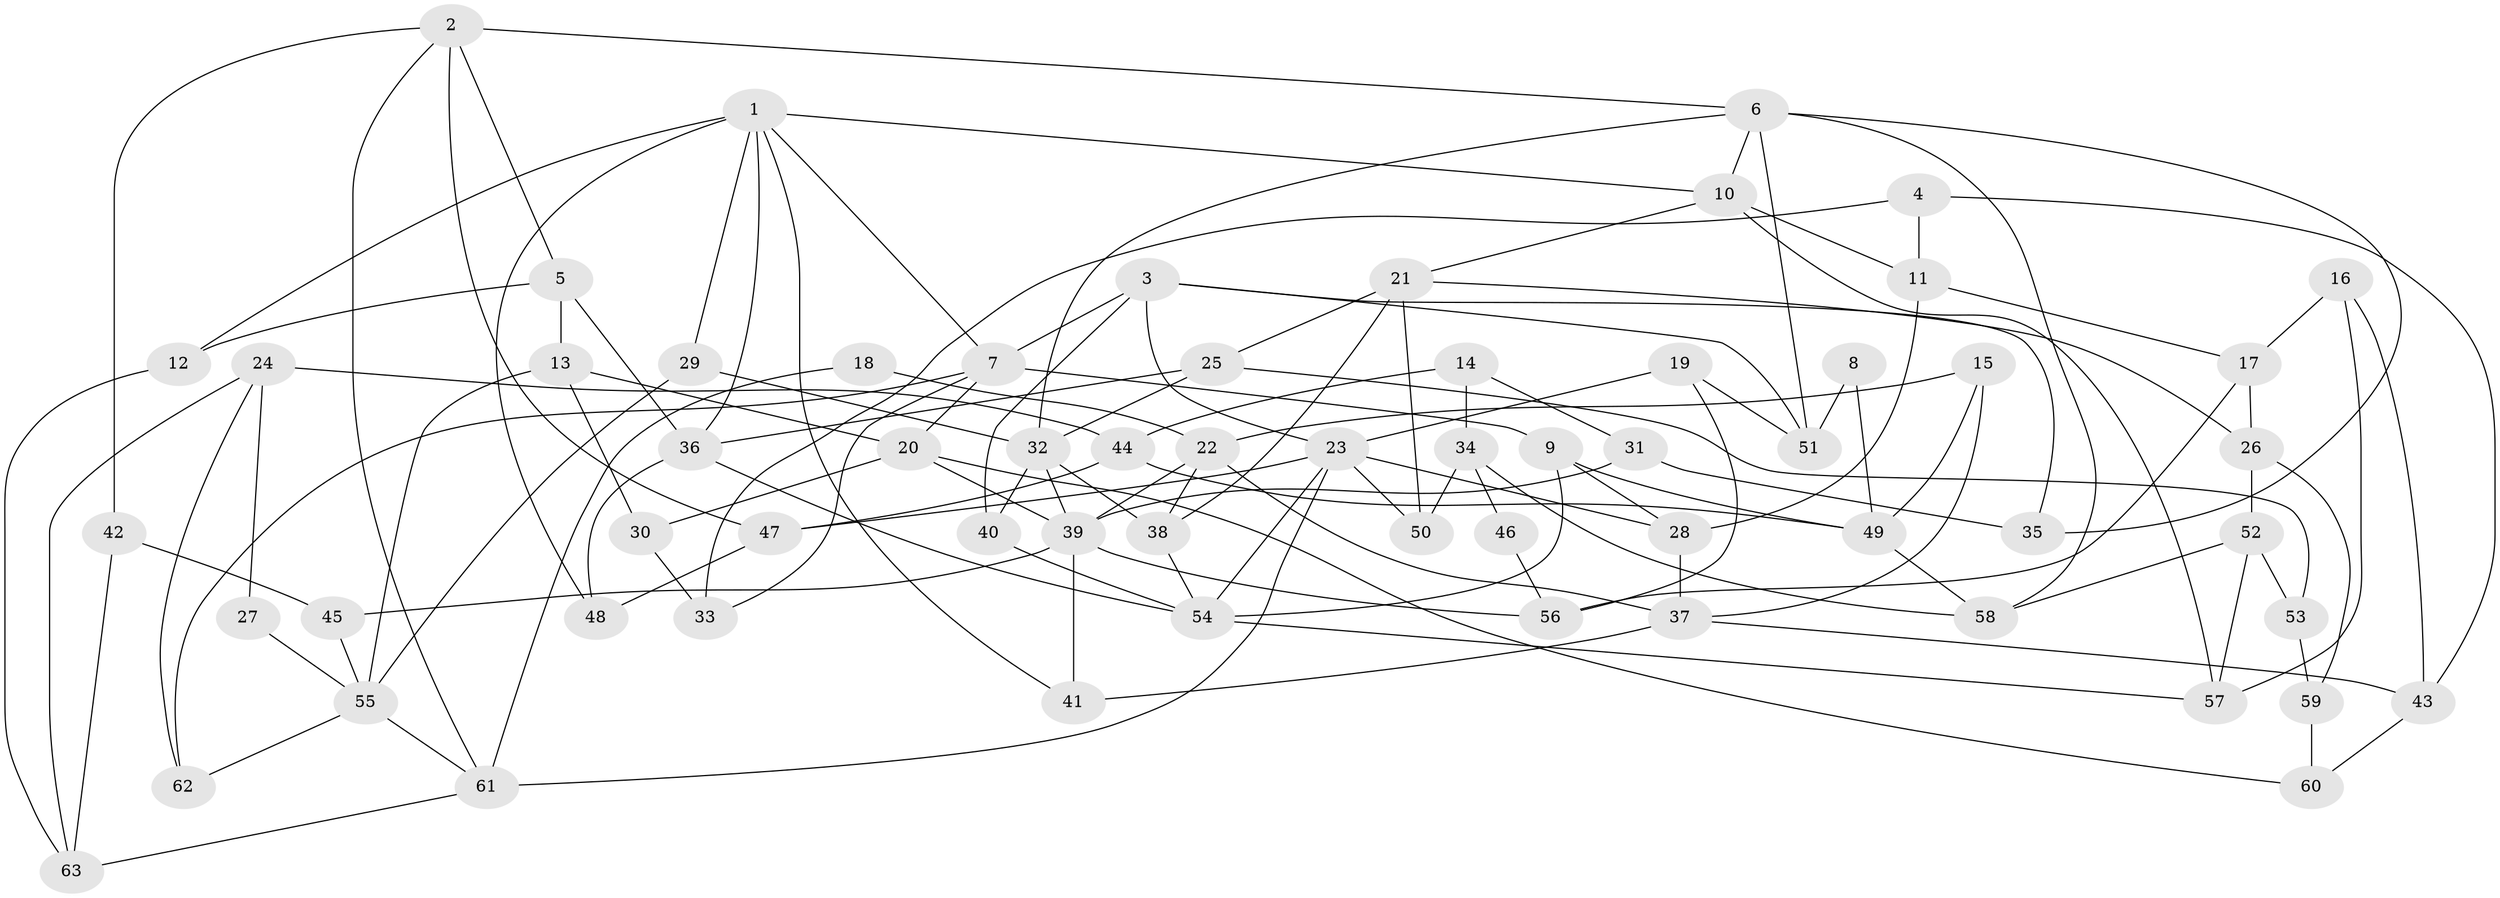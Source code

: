 // Generated by graph-tools (version 1.1) at 2025/49/03/09/25 04:49:03]
// undirected, 63 vertices, 126 edges
graph export_dot {
graph [start="1"]
  node [color=gray90,style=filled];
  1;
  2;
  3;
  4;
  5;
  6;
  7;
  8;
  9;
  10;
  11;
  12;
  13;
  14;
  15;
  16;
  17;
  18;
  19;
  20;
  21;
  22;
  23;
  24;
  25;
  26;
  27;
  28;
  29;
  30;
  31;
  32;
  33;
  34;
  35;
  36;
  37;
  38;
  39;
  40;
  41;
  42;
  43;
  44;
  45;
  46;
  47;
  48;
  49;
  50;
  51;
  52;
  53;
  54;
  55;
  56;
  57;
  58;
  59;
  60;
  61;
  62;
  63;
  1 -- 29;
  1 -- 7;
  1 -- 10;
  1 -- 12;
  1 -- 36;
  1 -- 41;
  1 -- 48;
  2 -- 5;
  2 -- 47;
  2 -- 6;
  2 -- 42;
  2 -- 61;
  3 -- 7;
  3 -- 23;
  3 -- 35;
  3 -- 40;
  3 -- 51;
  4 -- 43;
  4 -- 11;
  4 -- 33;
  5 -- 12;
  5 -- 36;
  5 -- 13;
  6 -- 10;
  6 -- 32;
  6 -- 35;
  6 -- 51;
  6 -- 58;
  7 -- 9;
  7 -- 33;
  7 -- 20;
  7 -- 62;
  8 -- 51;
  8 -- 49;
  9 -- 28;
  9 -- 54;
  9 -- 49;
  10 -- 21;
  10 -- 11;
  10 -- 57;
  11 -- 17;
  11 -- 28;
  12 -- 63;
  13 -- 55;
  13 -- 20;
  13 -- 30;
  14 -- 31;
  14 -- 34;
  14 -- 44;
  15 -- 37;
  15 -- 22;
  15 -- 49;
  16 -- 57;
  16 -- 17;
  16 -- 43;
  17 -- 26;
  17 -- 56;
  18 -- 22;
  18 -- 61;
  19 -- 51;
  19 -- 23;
  19 -- 56;
  20 -- 30;
  20 -- 39;
  20 -- 60;
  21 -- 25;
  21 -- 38;
  21 -- 26;
  21 -- 50;
  22 -- 37;
  22 -- 39;
  22 -- 38;
  23 -- 47;
  23 -- 54;
  23 -- 28;
  23 -- 50;
  23 -- 61;
  24 -- 44;
  24 -- 62;
  24 -- 27;
  24 -- 63;
  25 -- 32;
  25 -- 36;
  25 -- 53;
  26 -- 52;
  26 -- 59;
  27 -- 55;
  28 -- 37;
  29 -- 55;
  29 -- 32;
  30 -- 33;
  31 -- 39;
  31 -- 35;
  32 -- 39;
  32 -- 38;
  32 -- 40;
  34 -- 58;
  34 -- 50;
  34 -- 46;
  36 -- 54;
  36 -- 48;
  37 -- 43;
  37 -- 41;
  38 -- 54;
  39 -- 41;
  39 -- 45;
  39 -- 56;
  40 -- 54;
  42 -- 63;
  42 -- 45;
  43 -- 60;
  44 -- 49;
  44 -- 47;
  45 -- 55;
  46 -- 56;
  47 -- 48;
  49 -- 58;
  52 -- 58;
  52 -- 57;
  52 -- 53;
  53 -- 59;
  54 -- 57;
  55 -- 61;
  55 -- 62;
  59 -- 60;
  61 -- 63;
}
